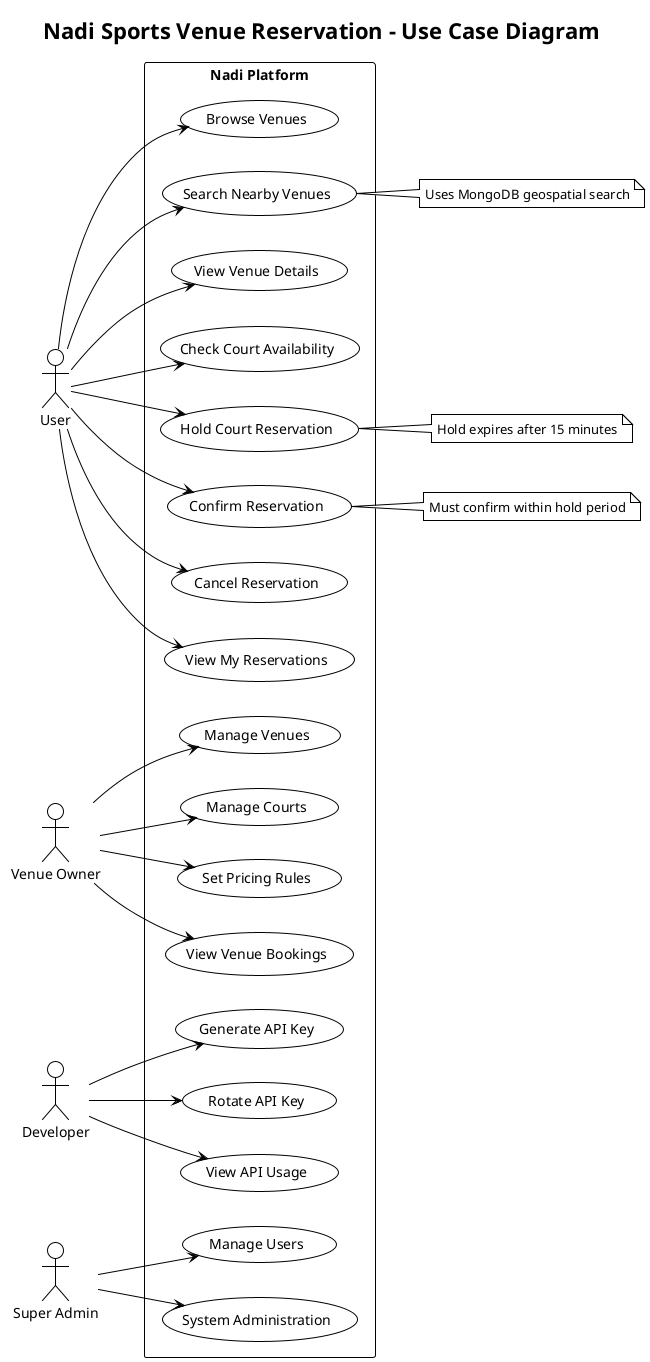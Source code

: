 @startuml use-case
!theme plain
title Nadi Sports Venue Reservation - Use Case Diagram

left to right direction

actor User as "User"
actor VenueOwner as "Venue Owner"
actor Developer as "Developer"
actor SuperAdmin as "Super Admin"

rectangle "Nadi Platform" {
  usecase "Browse Venues" as UC1
  usecase "Search Nearby Venues" as UC2
  usecase "View Venue Details" as UC3
  usecase "Check Court Availability" as UC4
  usecase "Hold Court Reservation" as UC5
  usecase "Confirm Reservation" as UC6
  usecase "Cancel Reservation" as UC7
  usecase "View My Reservations" as UC8
  
  usecase "Manage Venues" as UC9
  usecase "Manage Courts" as UC10
  usecase "Set Pricing Rules" as UC11
  usecase "View Venue Bookings" as UC12
  
  usecase "Generate API Key" as UC13
  usecase "Rotate API Key" as UC14
  usecase "View API Usage" as UC15
  
  usecase "Manage Users" as UC16
  usecase "System Administration" as UC17
}

User --> UC1
User --> UC2
User --> UC3
User --> UC4
User --> UC5
User --> UC6
User --> UC7
User --> UC8

VenueOwner --> UC9
VenueOwner --> UC10
VenueOwner --> UC11
VenueOwner --> UC12

Developer --> UC13
Developer --> UC14
Developer --> UC15

SuperAdmin --> UC16
SuperAdmin --> UC17

note right of UC5 : Hold expires after 15 minutes
note right of UC6 : Must confirm within hold period
note right of UC2 : Uses MongoDB geospatial search

@enduml

